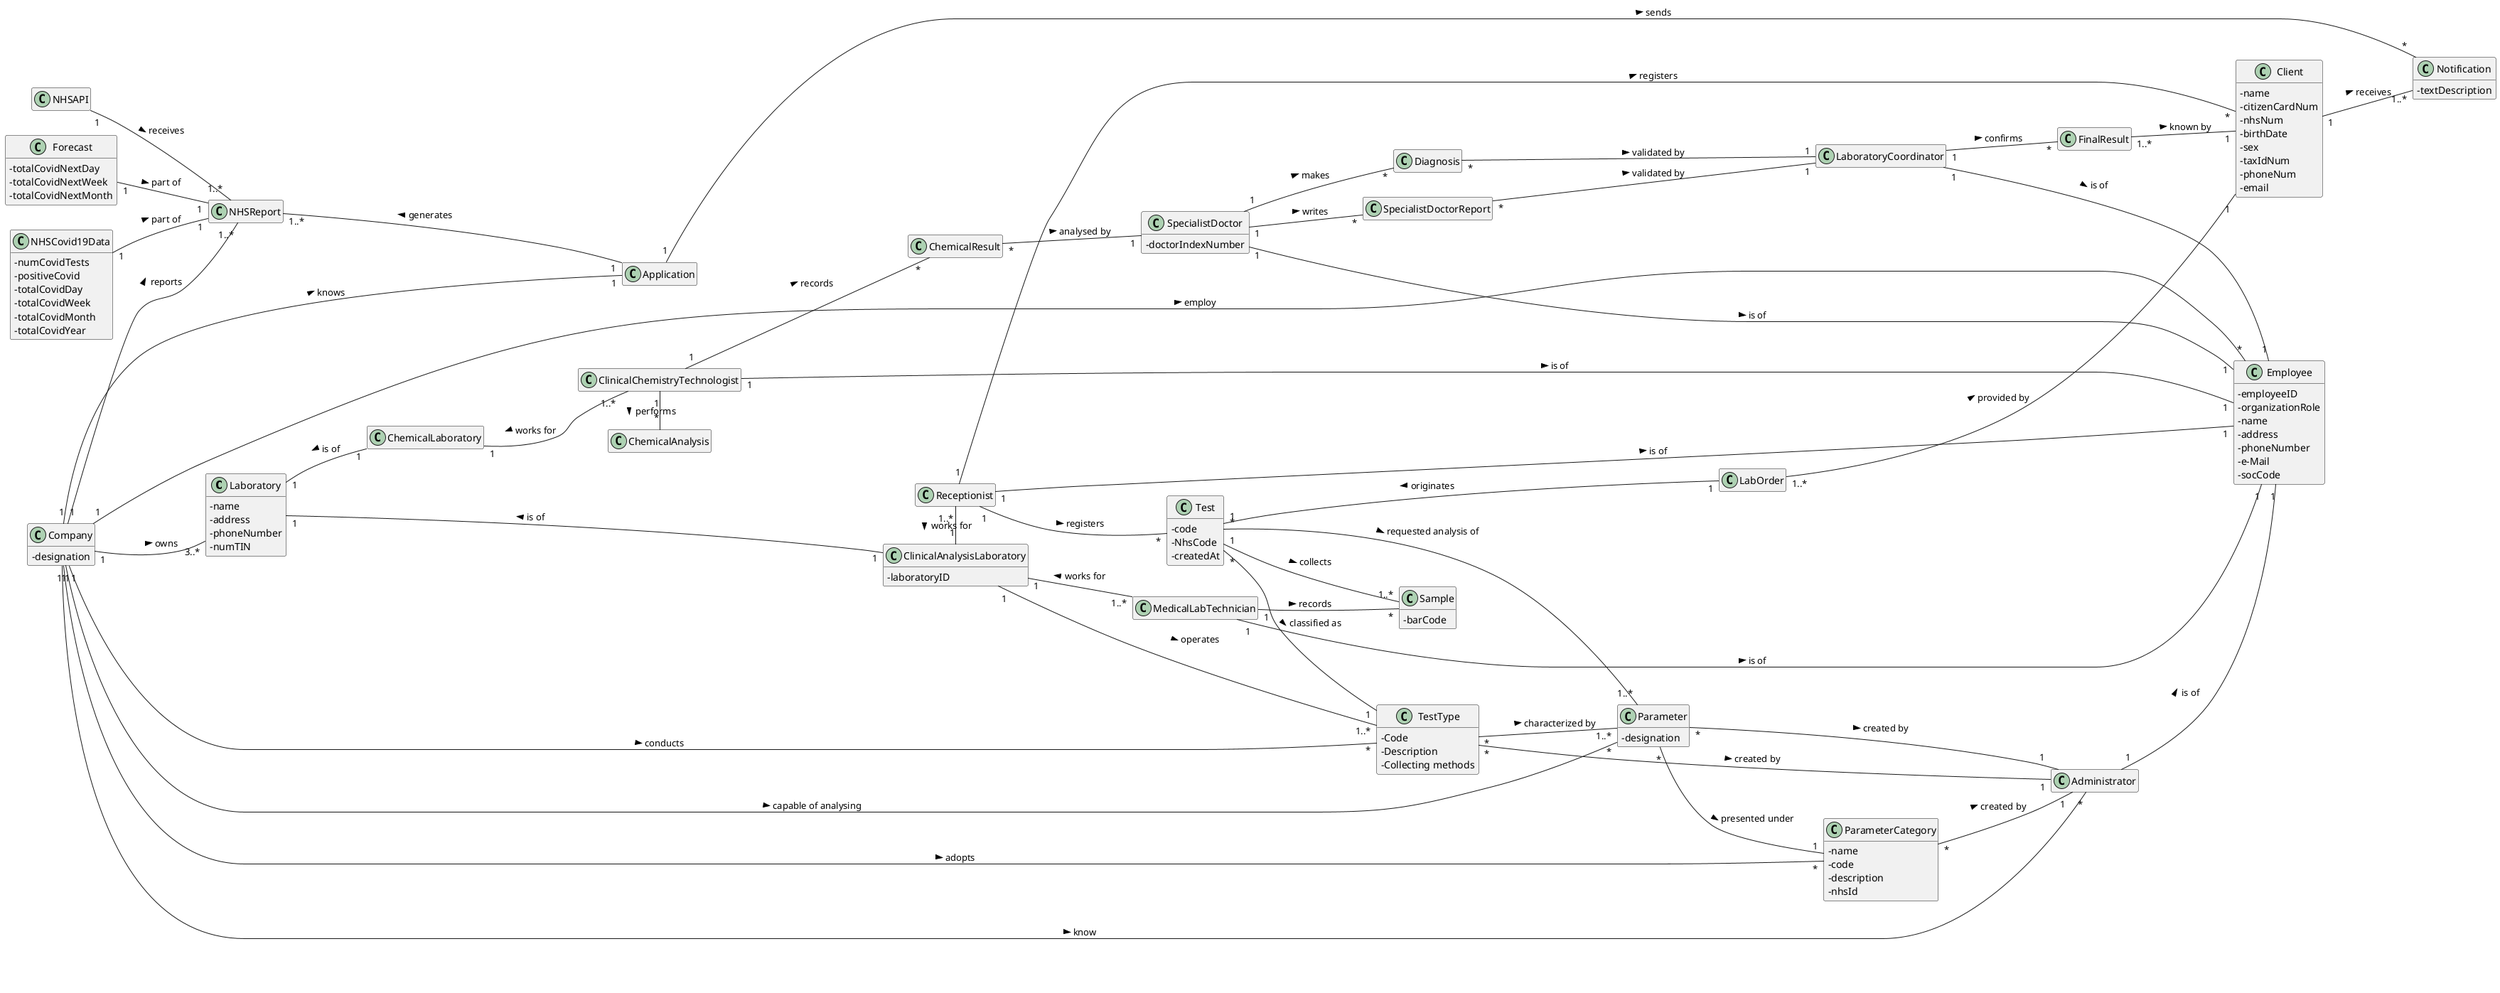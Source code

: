 @startuml

/'Adicionei Cliente <-> Resultado'/


skinparam classAttributeIconSize 0
hide empty methods
hide empty attributes
left to right direction

class Laboratory {
- name
- address
- phoneNumber
- numTIN
}

class Employee {
- employeeID
- organizationRole
- name
- address
- phoneNumber
- e-Mail
- socCode
}

class Test{
- code
- NhsCode
- createdAt

}

class Sample{
- barCode

}

class FinalResult{}
class ChemicalResult{}
/'class ClinicalResult{}'/
class Diagnosis{}
class Parameter{
- designation
}
class Notification{
- textDescription
}
/'class Courier{}'/
class SpecialistDoctorReport{}
class NHSReport{}
class Forecast{
- totalCovidNextDay
- totalCovidNextWeek
- totalCovidNextMonth
}

class NHSCovid19Data{
- numCovidTests
- positiveCovid
- totalCovidDay
- totalCovidWeek
- totalCovidMonth
- totalCovidYear
}

class Client{
- name
- citizenCardNum
- nhsNum
- birthDate
- sex
- taxIdNum
- phoneNum
- email
}
class Administrator{}

/'class Doctor{}'/
class Receptionist{}

class MedicalLabTechnician{}

class ClinicalChemistryTechnologist{}

class SpecialistDoctor{
- doctorIndexNumber
}

class LaboratoryCoordinator{}

class ClinicalAnalysisLaboratory{
- laboratoryID
}

class ChemicalLaboratory{}

class Application{}
class ChemicalAnalysis{}
/'class ClinicalAnalysis{}'/
class TestType{
- Code
- Description
- Collecting methods
}
class ParameterCategory{
- name
- code
- description
- nhsId
}
/'
class Covid19Test{
}
class BloodTest{

}

class OtherTest{
}
'/

class Company{
- designation
}

/'class NHS{}'/
class NHSAPI{}
/'class ExternalModule{}'/

class LabOrder{}


/'LAYOUT PURPOSES'/
together {
class ChemicalLaboratory
class ClinicalAnalysisLaboratory
class ChemicalAnalysis
class Test
}

/'LAYOUT PURPOSES'/

Laboratory -[hidden]-> ChemicalLaboratory
Laboratory -[hidden]-> ClinicalAnalysisLaboratory


/'Company -[hidden]--> ChemicalLaboratory'/
Laboratory -[hidden]down-> Company


Test -[hidden]-> Receptionist
ClinicalAnalysisLaboratory -[hidden]-> Receptionist

/'Company -[hidden]--> ClinicalAnalysisLaboratory'/
/'ChemicalLaboratory -[hidden]down-|> ClinicalAnalysisLaboratory'/
MedicalLabTechnician -[hidden]up-|> ClinicalAnalysisLaboratory
ClinicalAnalysisLaboratory -[hidden]up-> Application
ClinicalAnalysisLaboratory -[hidden]left-|> Receptionist
/'Receptionist -[hidden]left-|> Test'/

ClinicalChemistryTechnologist -[hidden]up-|> ChemicalLaboratory
NHSReport -[hidden]down-|> Application

/' ACRESCENTEI AQUI AO RETIRAR TEST REQUESTED BY CLIENT '/
NHSReport -[hidden]up-|> Company

/'ACRESCENTEI ISTO PARA O NHSAPI FICAR EM BAIXO DO Covid19Data'/
NHSAPI -[hidden]down-|> NHSReport

/'Receptionist -[hidden]up-|> Client'/
Employee -[hidden]right-|> Company

together {
class Diagnosis
class SpecialistDoctorReport
}

/'LabOrder -[hidden]down-> Client'/
Diagnosis -[hidden]right-> SpecialistDoctorReport


/' END OF LAYOUT PURPOSES '/

ChemicalLaboratory "1" -- "1" Laboratory : is of >
Company "1" -- "3..*" Laboratory : owns >
ClinicalAnalysisLaboratory "1" -- "1" Laboratory : is of >






Employee "*" - "1" Company : employ <
Receptionist "1" -- "1" Employee : is of >
MedicalLabTechnician "1" -- "1" Employee : is of >
ClinicalChemistryTechnologist "1" -- "1" Employee : is of >
SpecialistDoctor "1" -- "1" Employee : is of >
LaboratoryCoordinator "1" -- "1" Employee : is of >
Administrator "1" -- "1" Employee : is of >
Company "1" -- "*" Parameter : capable of analysing >
Company "1" -- "*" TestType : conducts >
Company "1" -- "*" Administrator : know >
Company "1" -- "*" ParameterCategory : adopts >
/'Company "1" -- "1" ChemicalLaboratory : owns >'/
/'Company "1" -- "1..*" ClinicalAnalysisLaboratory : owns >'/
Company "1" -- "1..*" NHSReport : reports >
Parameter "*" -- "1" ParameterCategory : presented under >
/'ACRESCENTEI LINHA ABAIXO'/
Parameter "*" -- "1" Administrator : created by >
TestType "*" -- "1" Administrator : created by >
ParameterCategory "*" -- "1" Administrator : created by >
/'RETIREI A LINHA ABAIXO TEST IS REQUESTED BY CLIENT'/
/'Test "*" -- "1" Client : requested by >'/
/'Test -- Application : is known by >'/
Test "*" -- "1" TestType : classified as >
Test "1" -- "1..*" Sample : collects >
Test "*" -- "1..*" Parameter : requested analysis of >
/'PROFFESSOR CORREÇÃO'/
/'Test "*" --- "1..*" MedicalLabTechnician : registered locally by >'/
Test "1" --- "1" LabOrder : originates <
LabOrder "1..*" --- "1" Client : provided by >
Receptionist "1" -- "*" Client : registers >
Receptionist "1" -- "*" Test : registers >
/'PERGUNTAR CLIENTE LINHA ABAIXO'/
Receptionist "1..*" - "1" ClinicalAnalysisLaboratory : works for >
/'MedicalLabTechnician "1" -- "*" Sample : collects >'/
MedicalLabTechnician "1..*" -- "1" ClinicalAnalysisLaboratory : works for >
MedicalLabTechnician "1" -- "*" Sample : records >
/'Sample -- Application : is known >'/
/'Sample "*" -- "1" ChemicalLaboratory : sent to >'/
ClinicalChemistryTechnologist "1..*" -- "1" ChemicalLaboratory : works for >
/'ClinicalChemistryTechnologist "1" -- "*" Sample : receives >'/
ClinicalChemistryTechnologist "1" - "*" ChemicalAnalysis : performs >
ClinicalChemistryTechnologist "1" -- "*" ChemicalResult : records >
/'LabOrder -- Doctor : prescribed by >'/
ChemicalResult "*" -- "1" SpecialistDoctor : analysed by >
SpecialistDoctor "1" -- "*" Diagnosis : makes >
SpecialistDoctor "1" -- "*" SpecialistDoctorReport : writes >
/'SpecialistDoctorReport -- Client : delivered to >'/
/'SpecialistDoctorReport -- Application : known by >'/
SpecialistDoctorReport "*" -- "1" LaboratoryCoordinator : validated by >
/'ClinicalResult -- Application : known by >'/
/'ClinicalResult -- LaboratoryCoordinator : validated by >'/
Diagnosis "*" --- "1" LaboratoryCoordinator : validated by >
LaboratoryCoordinator "1" -- "*" FinalResult : confirms >
Client "1" -- "1..*" Notification : receives >
FinalResult "1..*" -- "1" Client : known by >
/'Result -- MedicalLabTechnician : known by >'/
/'Result -- ClinicalChemistryTechnologist : known by >'/
/'Result -- SpecialistDoctor : known by >'/
/'Result -- LaboratoryCoordinator : known by >'/
NHSAPI "1" -- "1..*" NHSReport : receives >
Application "1" --- "1..*" NHSReport : generates >
NHSCovid19Data "1" -- "1" NHSReport : part of >
Forecast "1" -- "1" NHSReport : part of >
/'Covid19Test "*" -- "1" TestType : part of >'/
/'Covid19Test "*" -- "1" Parameter : characterized by >'/
/'BloodTest "*" -- "1" TestType : part of >'/
/'BloodTest "*" -- "3..*" Parameter : characterized by >'/
/'Application "1" - "*" TestType : supports >'/
Application "1" -- "1" Company : knows <
Application "1" - "*" Notification : sends >
/'OtherTest "*" -- "1" TestType : part of >'/
/'OtherTest "*" -- "1..*" Parameter : characterized by >'/

TestType "*" -- "1..*" Parameter : characterized by >

/' US8 '/
ClinicalAnalysisLaboratory "1" -- "1..*" TestType : operates >


/'Changed specialist doctor diagnosis line 244 and 251 cause its implicit by specialist doc report'/













@enduml